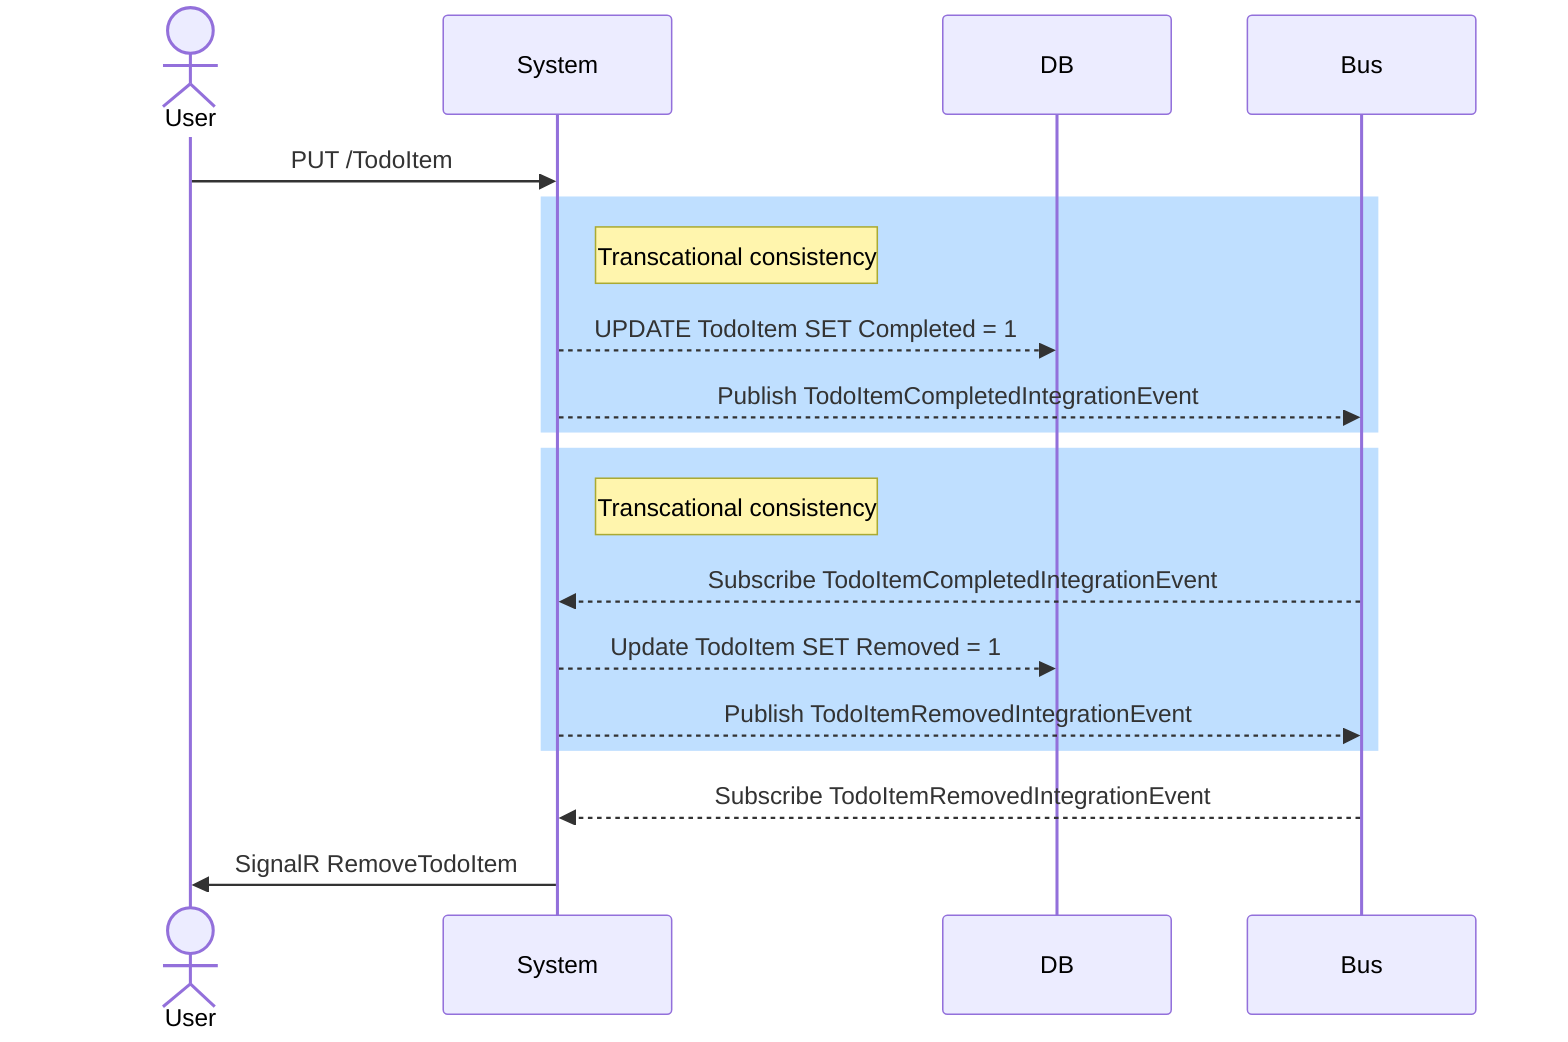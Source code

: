 sequenceDiagram
    actor User
    participant System
    participant DB
    participant Bus
    User->>System: PUT /TodoItem
    rect rgb(191, 223, 255)
    note right of System: Transcational consistency
    System-->>DB: UPDATE TodoItem SET Completed = 1
    System-->>Bus: Publish TodoItemCompletedIntegrationEvent
    end
    rect rgb(191, 223, 255)
    note right of System: Transcational consistency
    Bus-->>System: Subscribe TodoItemCompletedIntegrationEvent
    System-->>DB: Update TodoItem SET Removed = 1
    System-->>Bus: Publish TodoItemRemovedIntegrationEvent
    end
    Bus-->>System: Subscribe TodoItemRemovedIntegrationEvent
    System->>User: SignalR RemoveTodoItem